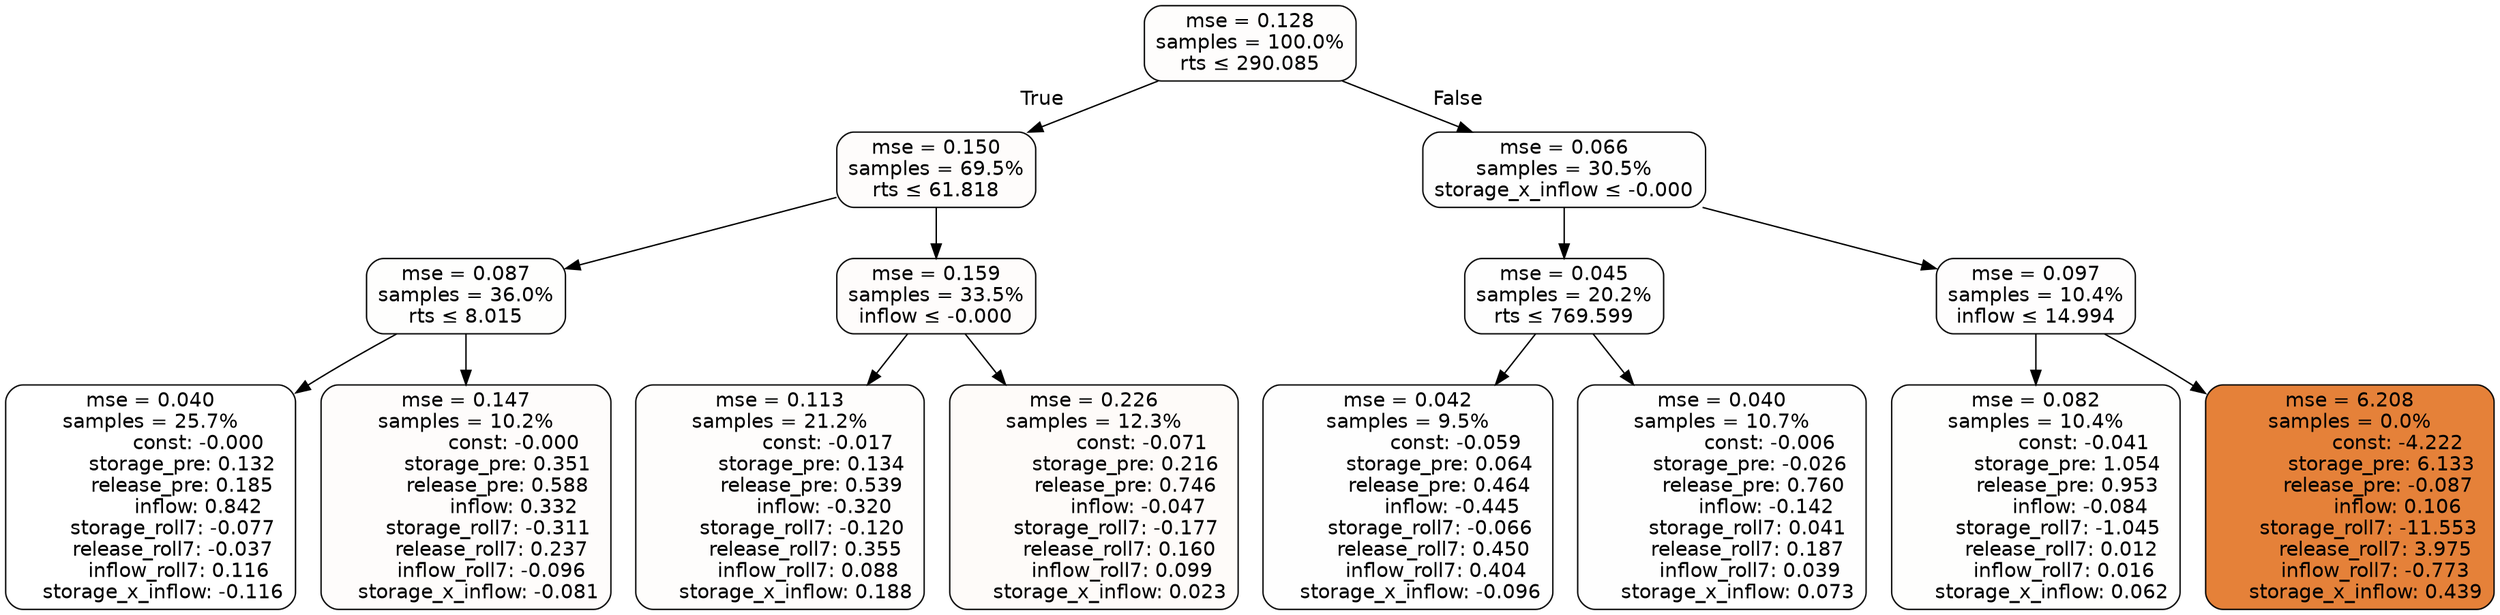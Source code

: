 digraph tree {
bgcolor="transparent"
node [shape=rectangle, style="filled, rounded", color="black", fontname=helvetica] ;
edge [fontname=helvetica] ;
	"0" [label="mse = 0.128
samples = 100.0%
rts &le; 290.085", fillcolor="#fefdfc"]
	"1" [label="mse = 0.150
samples = 69.5%
rts &le; 61.818", fillcolor="#fefcfb"]
	"2" [label="mse = 0.087
samples = 36.0%
rts &le; 8.015", fillcolor="#fefefd"]
	"3" [label="mse = 0.040
samples = 25.7%
               const: -0.000
          storage_pre: 0.132
          release_pre: 0.185
               inflow: 0.842
       storage_roll7: -0.077
       release_roll7: -0.037
         inflow_roll7: 0.116
    storage_x_inflow: -0.116", fillcolor="#ffffff"]
	"4" [label="mse = 0.147
samples = 10.2%
               const: -0.000
          storage_pre: 0.351
          release_pre: 0.588
               inflow: 0.332
       storage_roll7: -0.311
        release_roll7: 0.237
        inflow_roll7: -0.096
    storage_x_inflow: -0.081", fillcolor="#fefcfb"]
	"5" [label="mse = 0.159
samples = 33.5%
inflow &le; -0.000", fillcolor="#fefcfb"]
	"6" [label="mse = 0.113
samples = 21.2%
               const: -0.017
          storage_pre: 0.134
          release_pre: 0.539
              inflow: -0.320
       storage_roll7: -0.120
        release_roll7: 0.355
         inflow_roll7: 0.088
     storage_x_inflow: 0.188", fillcolor="#fefdfc"]
	"7" [label="mse = 0.226
samples = 12.3%
               const: -0.071
          storage_pre: 0.216
          release_pre: 0.746
              inflow: -0.047
       storage_roll7: -0.177
        release_roll7: 0.160
         inflow_roll7: 0.099
     storage_x_inflow: 0.023", fillcolor="#fefbf9"]
	"8" [label="mse = 0.066
samples = 30.5%
storage_x_inflow &le; -0.000", fillcolor="#fefefe"]
	"9" [label="mse = 0.045
samples = 20.2%
rts &le; 769.599", fillcolor="#fefefe"]
	"10" [label="mse = 0.042
samples = 9.5%
               const: -0.059
          storage_pre: 0.064
          release_pre: 0.464
              inflow: -0.445
       storage_roll7: -0.066
        release_roll7: 0.450
         inflow_roll7: 0.404
    storage_x_inflow: -0.096", fillcolor="#fefefe"]
	"11" [label="mse = 0.040
samples = 10.7%
               const: -0.006
         storage_pre: -0.026
          release_pre: 0.760
              inflow: -0.142
        storage_roll7: 0.041
        release_roll7: 0.187
         inflow_roll7: 0.039
     storage_x_inflow: 0.073", fillcolor="#fefefe"]
	"12" [label="mse = 0.097
samples = 10.4%
inflow &le; 14.994", fillcolor="#fefdfd"]
	"13" [label="mse = 0.082
samples = 10.4%
               const: -0.041
          storage_pre: 1.054
          release_pre: 0.953
              inflow: -0.084
       storage_roll7: -1.045
        release_roll7: 0.012
         inflow_roll7: 0.016
     storage_x_inflow: 0.062", fillcolor="#fefefd"]
	"14" [label="mse = 6.208
samples = 0.0%
               const: -4.222
          storage_pre: 6.133
         release_pre: -0.087
               inflow: 0.106
      storage_roll7: -11.553
        release_roll7: 3.975
        inflow_roll7: -0.773
     storage_x_inflow: 0.439", fillcolor="#e58139"]

	"0" -> "1" [labeldistance=2.5, labelangle=45, headlabel="True"]
	"1" -> "2"
	"2" -> "3"
	"2" -> "4"
	"1" -> "5"
	"5" -> "6"
	"5" -> "7"
	"0" -> "8" [labeldistance=2.5, labelangle=-45, headlabel="False"]
	"8" -> "9"
	"9" -> "10"
	"9" -> "11"
	"8" -> "12"
	"12" -> "13"
	"12" -> "14"
}